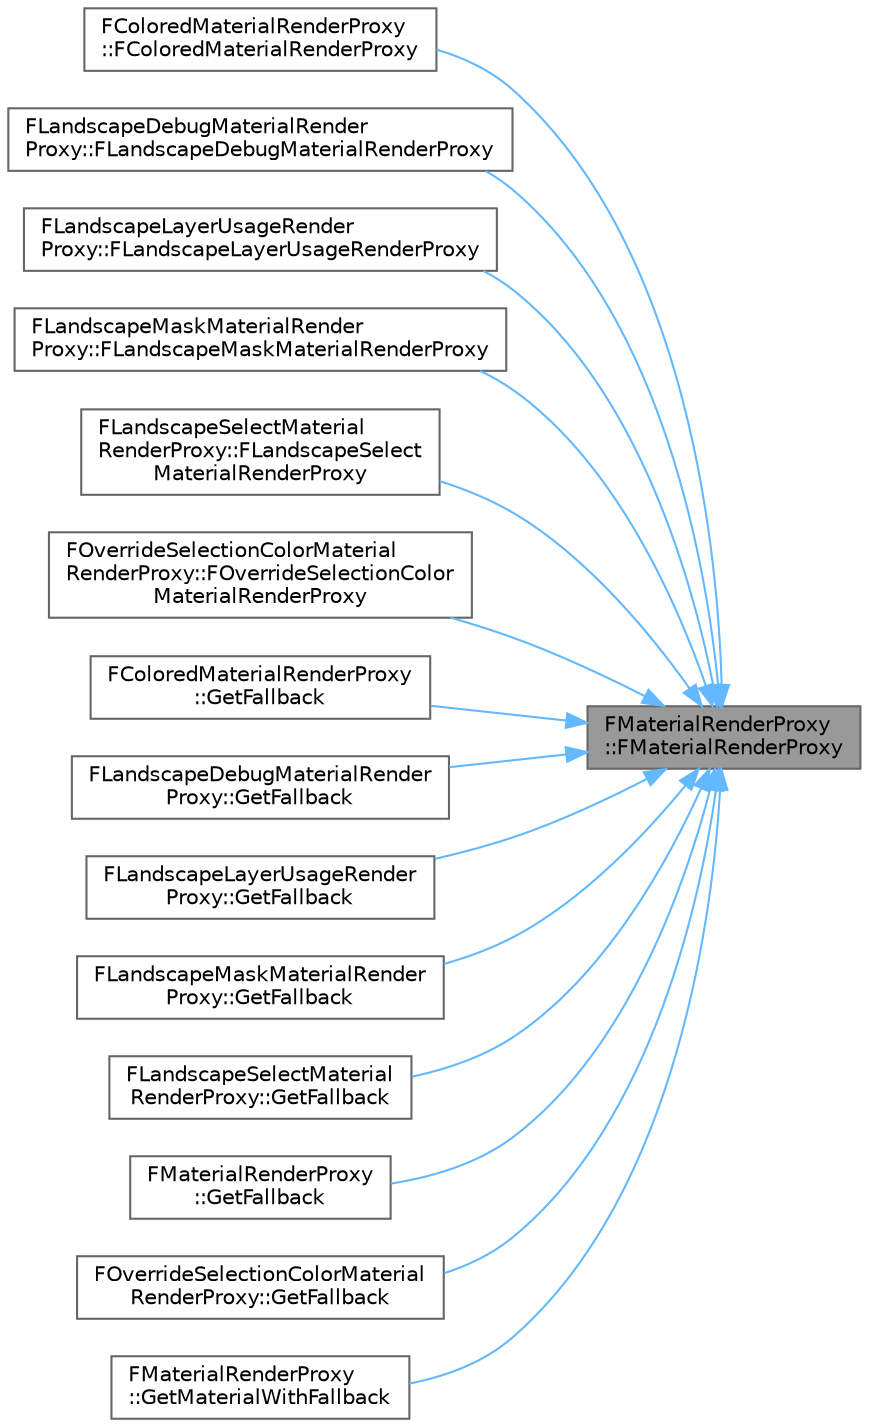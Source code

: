 digraph "FMaterialRenderProxy::FMaterialRenderProxy"
{
 // INTERACTIVE_SVG=YES
 // LATEX_PDF_SIZE
  bgcolor="transparent";
  edge [fontname=Helvetica,fontsize=10,labelfontname=Helvetica,labelfontsize=10];
  node [fontname=Helvetica,fontsize=10,shape=box,height=0.2,width=0.4];
  rankdir="RL";
  Node1 [id="Node000001",label="FMaterialRenderProxy\l::FMaterialRenderProxy",height=0.2,width=0.4,color="gray40", fillcolor="grey60", style="filled", fontcolor="black",tooltip="Default constructor."];
  Node1 -> Node2 [id="edge1_Node000001_Node000002",dir="back",color="steelblue1",style="solid",tooltip=" "];
  Node2 [id="Node000002",label="FColoredMaterialRenderProxy\l::FColoredMaterialRenderProxy",height=0.2,width=0.4,color="grey40", fillcolor="white", style="filled",URL="$d0/d87/classFColoredMaterialRenderProxy.html#a7ad3f1d15afd49cc670273f65eac103b",tooltip="Initialization constructor."];
  Node1 -> Node3 [id="edge2_Node000001_Node000003",dir="back",color="steelblue1",style="solid",tooltip=" "];
  Node3 [id="Node000003",label="FLandscapeDebugMaterialRender\lProxy::FLandscapeDebugMaterialRenderProxy",height=0.2,width=0.4,color="grey40", fillcolor="white", style="filled",URL="$dd/d8f/classFLandscapeDebugMaterialRenderProxy.html#a88003068f76ad8bfae50a63fe54eddc7",tooltip="Initialization constructor."];
  Node1 -> Node4 [id="edge3_Node000001_Node000004",dir="back",color="steelblue1",style="solid",tooltip=" "];
  Node4 [id="Node000004",label="FLandscapeLayerUsageRender\lProxy::FLandscapeLayerUsageRenderProxy",height=0.2,width=0.4,color="grey40", fillcolor="white", style="filled",URL="$db/d87/classFLandscapeLayerUsageRenderProxy.html#ac02639913718852eabb427889484e080",tooltip=" "];
  Node1 -> Node5 [id="edge4_Node000001_Node000005",dir="back",color="steelblue1",style="solid",tooltip=" "];
  Node5 [id="Node000005",label="FLandscapeMaskMaterialRender\lProxy::FLandscapeMaskMaterialRenderProxy",height=0.2,width=0.4,color="grey40", fillcolor="white", style="filled",URL="$de/d6f/classFLandscapeMaskMaterialRenderProxy.html#a3214880613136dfe40ca5b9f6ddad69c",tooltip="Initialization constructor."];
  Node1 -> Node6 [id="edge5_Node000001_Node000006",dir="back",color="steelblue1",style="solid",tooltip=" "];
  Node6 [id="Node000006",label="FLandscapeSelectMaterial\lRenderProxy::FLandscapeSelect\lMaterialRenderProxy",height=0.2,width=0.4,color="grey40", fillcolor="white", style="filled",URL="$d2/dbd/classFLandscapeSelectMaterialRenderProxy.html#a5127eec95705abd8d919f9fc9a4f70de",tooltip="Initialization constructor."];
  Node1 -> Node7 [id="edge6_Node000001_Node000007",dir="back",color="steelblue1",style="solid",tooltip=" "];
  Node7 [id="Node000007",label="FOverrideSelectionColorMaterial\lRenderProxy::FOverrideSelectionColor\lMaterialRenderProxy",height=0.2,width=0.4,color="grey40", fillcolor="white", style="filled",URL="$d8/d4c/classFOverrideSelectionColorMaterialRenderProxy.html#a71fa75d42942be14254db939090cc142",tooltip="Initialization constructor."];
  Node1 -> Node8 [id="edge7_Node000001_Node000008",dir="back",color="steelblue1",style="solid",tooltip=" "];
  Node8 [id="Node000008",label="FColoredMaterialRenderProxy\l::GetFallback",height=0.2,width=0.4,color="grey40", fillcolor="white", style="filled",URL="$d0/d87/classFColoredMaterialRenderProxy.html#ac768814369baac3693456e0f42690e8a",tooltip=" "];
  Node1 -> Node9 [id="edge8_Node000001_Node000009",dir="back",color="steelblue1",style="solid",tooltip=" "];
  Node9 [id="Node000009",label="FLandscapeDebugMaterialRender\lProxy::GetFallback",height=0.2,width=0.4,color="grey40", fillcolor="white", style="filled",URL="$dd/d8f/classFLandscapeDebugMaterialRenderProxy.html#aa9b144e407c4a0858110ac30dda42247",tooltip=" "];
  Node1 -> Node10 [id="edge9_Node000001_Node000010",dir="back",color="steelblue1",style="solid",tooltip=" "];
  Node10 [id="Node000010",label="FLandscapeLayerUsageRender\lProxy::GetFallback",height=0.2,width=0.4,color="grey40", fillcolor="white", style="filled",URL="$db/d87/classFLandscapeLayerUsageRenderProxy.html#a0a6dde343df55d037ac92c21769d2896",tooltip=" "];
  Node1 -> Node11 [id="edge10_Node000001_Node000011",dir="back",color="steelblue1",style="solid",tooltip=" "];
  Node11 [id="Node000011",label="FLandscapeMaskMaterialRender\lProxy::GetFallback",height=0.2,width=0.4,color="grey40", fillcolor="white", style="filled",URL="$de/d6f/classFLandscapeMaskMaterialRenderProxy.html#a627d415c2494c7d3829cc5bc4f559d78",tooltip=" "];
  Node1 -> Node12 [id="edge11_Node000001_Node000012",dir="back",color="steelblue1",style="solid",tooltip=" "];
  Node12 [id="Node000012",label="FLandscapeSelectMaterial\lRenderProxy::GetFallback",height=0.2,width=0.4,color="grey40", fillcolor="white", style="filled",URL="$d2/dbd/classFLandscapeSelectMaterialRenderProxy.html#a299dbad9795835283b1ab1171341b22c",tooltip=" "];
  Node1 -> Node13 [id="edge12_Node000001_Node000013",dir="back",color="steelblue1",style="solid",tooltip=" "];
  Node13 [id="Node000013",label="FMaterialRenderProxy\l::GetFallback",height=0.2,width=0.4,color="grey40", fillcolor="white", style="filled",URL="$d5/d6d/classFMaterialRenderProxy.html#aeb9c6a8e9b36295e020d9c66caa8dd7a",tooltip=" "];
  Node1 -> Node14 [id="edge13_Node000001_Node000014",dir="back",color="steelblue1",style="solid",tooltip=" "];
  Node14 [id="Node000014",label="FOverrideSelectionColorMaterial\lRenderProxy::GetFallback",height=0.2,width=0.4,color="grey40", fillcolor="white", style="filled",URL="$d8/d4c/classFOverrideSelectionColorMaterialRenderProxy.html#a03bbfd0102ed103d7806f0e06dd2e6fe",tooltip=" "];
  Node1 -> Node15 [id="edge14_Node000001_Node000015",dir="back",color="steelblue1",style="solid",tooltip=" "];
  Node15 [id="Node000015",label="FMaterialRenderProxy\l::GetMaterialWithFallback",height=0.2,width=0.4,color="grey40", fillcolor="white", style="filled",URL="$d5/d6d/classFMaterialRenderProxy.html#a9d4a93179cb20f03f4d132f09da54b53",tooltip="Finds the FMaterial to use for rendering this FMaterialRenderProxy."];
}
